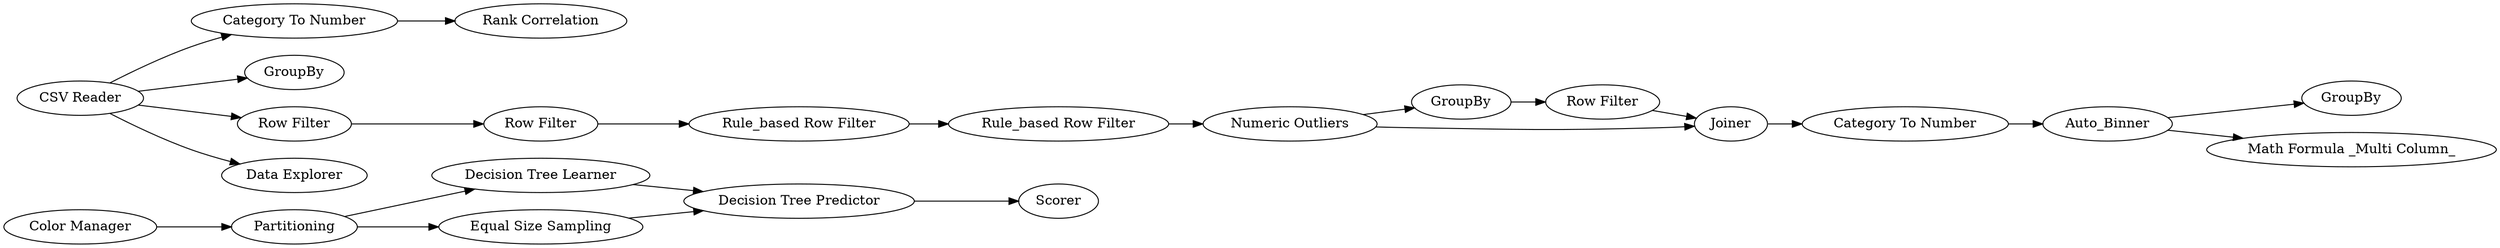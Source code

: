 digraph {
	15 -> 14
	13 -> 38
	24 -> 10
	40 -> 29
	1 -> 36
	29 -> 32
	10 -> 11
	27 -> 30
	1 -> 37
	39 -> 13
	34 -> 27
	30 -> 40
	10 -> 26
	11 -> 15
	40 -> 33
	36 -> 35
	32 -> 33
	9 -> 34
	13 -> 41
	26 -> 15
	1 -> 9
	33 -> 39
	1 -> 3
	27 [label="Rule_based Row Filter"]
	9 [label="Row Filter"]
	26 [label="Equal Size Sampling"]
	3 [label="Data Explorer"]
	24 [label="Color Manager"]
	41 [label="Math Formula _Multi Column_"]
	15 [label="Decision Tree Predictor"]
	10 [label=Partitioning]
	30 [label="Rule_based Row Filter"]
	1 [label="CSV Reader"]
	11 [label="Decision Tree Learner"]
	14 [label=Scorer]
	38 [label=GroupBy]
	13 [label=Auto_Binner]
	35 [label="Rank Correlation"]
	34 [label="Row Filter"]
	29 [label=GroupBy]
	36 [label="Category To Number"]
	40 [label="Numeric Outliers"]
	39 [label="Category To Number"]
	33 [label=Joiner]
	32 [label="Row Filter"]
	37 [label=GroupBy]
	rankdir=LR
}
